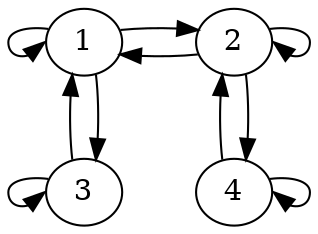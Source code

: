 digraph G {
    layout = neato
    1 [fillcolor="lightgrey" pos = "0,1!" width="0.1" height="0.1"];
    2 [fillcolor="lightgrey" pos = "1,1!" width="0.1" height="0.1"];
    3 [fillcolor="lightgrey" pos = "0,0!" width="0.1" height="0.1"];
    4 [fillcolor="lightgrey" pos = "1,0!" width="0.1" height="0.1"];
    1 -> 2
    2 -> 1
    1 -> 3
    3 -> 1
    2 -> 4
    4 -> 2
    1 -> 1:w
    2 -> 2:e
    3 -> 3:w
    4 -> 4:e
}